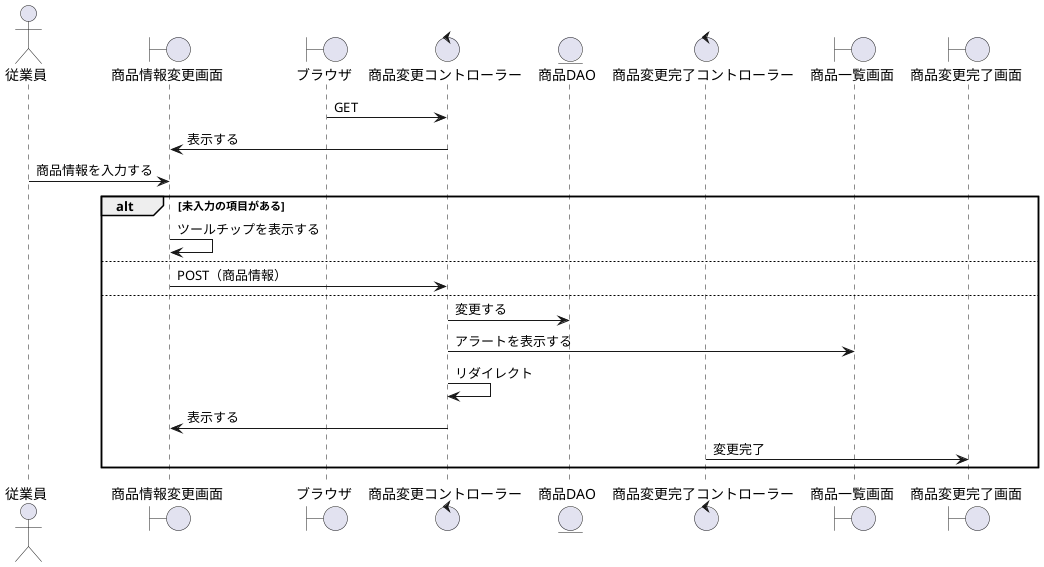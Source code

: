 @startuml syouhin_henkou
actor "従業員" as act
boundary "商品情報変更画面" as shb
boundary "ブラウザ" as brz
control "商品変更コントローラー" as shc
entity "商品DAO" as product
control "商品変更完了コントローラー" as shkc
boundary "商品一覧画面" as sib
boundary "商品変更完了画面" as shkb

shc <- brz: GET

shb <- shc: 表示する

act -> shb: 商品情報を入力する

alt 未入力の項目がある
    
    shb -> shb: ツールチップを表示する
else
    shb -> shc: POST（商品情報）

    else
        shc -> product: 変更する
        shc -> sib: アラートを表示する
        shc -> shc: リダイレクト
        shb <- shc: 表示する
        shkc -> shkb: 変更完了
end
@enduml